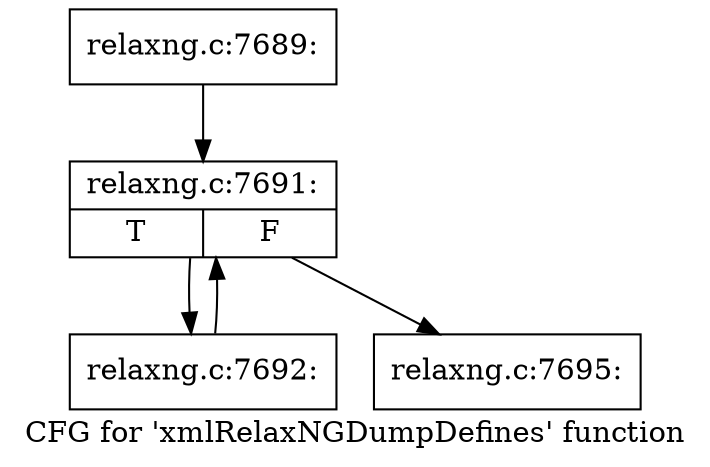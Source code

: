 digraph "CFG for 'xmlRelaxNGDumpDefines' function" {
	label="CFG for 'xmlRelaxNGDumpDefines' function";

	Node0x3ebade0 [shape=record,label="{relaxng.c:7689:}"];
	Node0x3ebade0 -> Node0x3eba680;
	Node0x3eba680 [shape=record,label="{relaxng.c:7691:|{<s0>T|<s1>F}}"];
	Node0x3eba680 -> Node0x3ec9d30;
	Node0x3eba680 -> Node0x3eba8a0;
	Node0x3ec9d30 [shape=record,label="{relaxng.c:7692:}"];
	Node0x3ec9d30 -> Node0x3eba680;
	Node0x3eba8a0 [shape=record,label="{relaxng.c:7695:}"];
}

